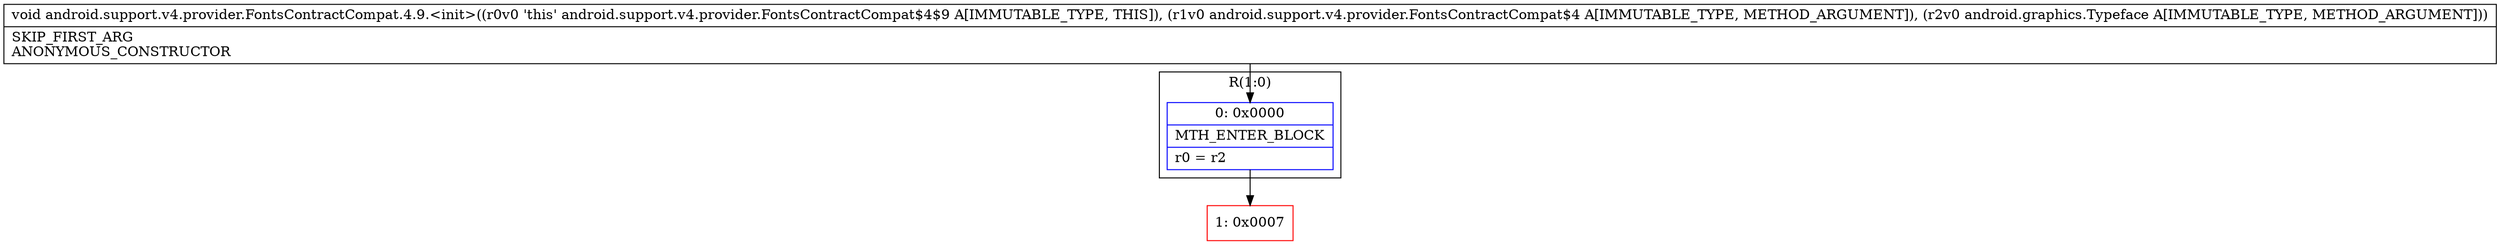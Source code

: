 digraph "CFG forandroid.support.v4.provider.FontsContractCompat.4.9.\<init\>(Landroid\/support\/v4\/provider\/FontsContractCompat$4;Landroid\/graphics\/Typeface;)V" {
subgraph cluster_Region_625776729 {
label = "R(1:0)";
node [shape=record,color=blue];
Node_0 [shape=record,label="{0\:\ 0x0000|MTH_ENTER_BLOCK\l|r0 = r2\l}"];
}
Node_1 [shape=record,color=red,label="{1\:\ 0x0007}"];
MethodNode[shape=record,label="{void android.support.v4.provider.FontsContractCompat.4.9.\<init\>((r0v0 'this' android.support.v4.provider.FontsContractCompat$4$9 A[IMMUTABLE_TYPE, THIS]), (r1v0 android.support.v4.provider.FontsContractCompat$4 A[IMMUTABLE_TYPE, METHOD_ARGUMENT]), (r2v0 android.graphics.Typeface A[IMMUTABLE_TYPE, METHOD_ARGUMENT]))  | SKIP_FIRST_ARG\lANONYMOUS_CONSTRUCTOR\l}"];
MethodNode -> Node_0;
Node_0 -> Node_1;
}


